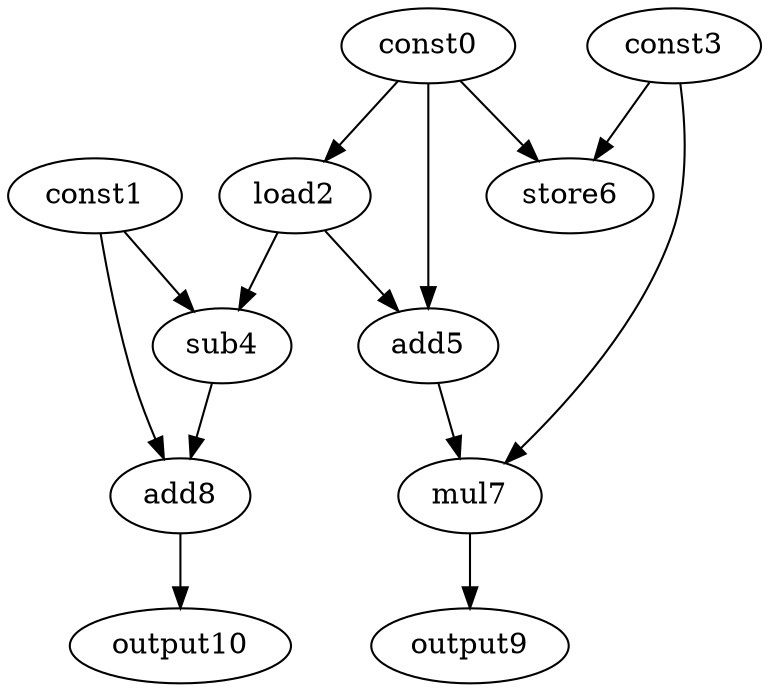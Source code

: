 digraph G { 
const0[opcode=const]; 
const1[opcode=const]; 
load2[opcode=load]; 
const3[opcode=const]; 
sub4[opcode=sub]; 
add5[opcode=add]; 
store6[opcode=store]; 
mul7[opcode=mul]; 
add8[opcode=add]; 
output9[opcode=output]; 
output10[opcode=output]; 
const0->load2[operand=0];
const0->store6[operand=0];
const3->store6[operand=1];
const1->sub4[operand=0];
load2->sub4[operand=1];
const0->add5[operand=0];
load2->add5[operand=1];
const3->mul7[operand=0];
add5->mul7[operand=1];
const1->add8[operand=0];
sub4->add8[operand=1];
mul7->output9[operand=0];
add8->output10[operand=0];
}
